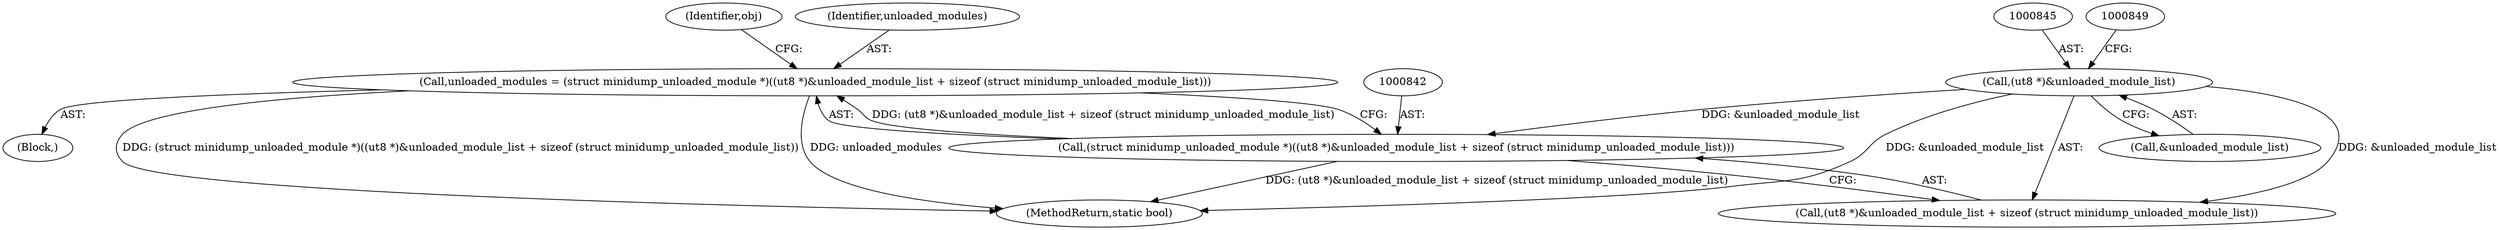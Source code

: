 digraph "0_radare2_40b021ba29c8f90ccf7c879fde2580bc73a17e8e_0@integer" {
"1000839" [label="(Call,unloaded_modules = (struct minidump_unloaded_module *)((ut8 *)&unloaded_module_list + sizeof (struct minidump_unloaded_module_list)))"];
"1000841" [label="(Call,(struct minidump_unloaded_module *)((ut8 *)&unloaded_module_list + sizeof (struct minidump_unloaded_module_list)))"];
"1000844" [label="(Call,(ut8 *)&unloaded_module_list)"];
"1000844" [label="(Call,(ut8 *)&unloaded_module_list)"];
"1000846" [label="(Call,&unloaded_module_list)"];
"1000853" [label="(Identifier,obj)"];
"1000841" [label="(Call,(struct minidump_unloaded_module *)((ut8 *)&unloaded_module_list + sizeof (struct minidump_unloaded_module_list)))"];
"1000843" [label="(Call,(ut8 *)&unloaded_module_list + sizeof (struct minidump_unloaded_module_list))"];
"1001137" [label="(MethodReturn,static bool)"];
"1000840" [label="(Identifier,unloaded_modules)"];
"1000838" [label="(Block,)"];
"1000839" [label="(Call,unloaded_modules = (struct minidump_unloaded_module *)((ut8 *)&unloaded_module_list + sizeof (struct minidump_unloaded_module_list)))"];
"1000839" -> "1000838"  [label="AST: "];
"1000839" -> "1000841"  [label="CFG: "];
"1000840" -> "1000839"  [label="AST: "];
"1000841" -> "1000839"  [label="AST: "];
"1000853" -> "1000839"  [label="CFG: "];
"1000839" -> "1001137"  [label="DDG: unloaded_modules"];
"1000839" -> "1001137"  [label="DDG: (struct minidump_unloaded_module *)((ut8 *)&unloaded_module_list + sizeof (struct minidump_unloaded_module_list))"];
"1000841" -> "1000839"  [label="DDG: (ut8 *)&unloaded_module_list + sizeof (struct minidump_unloaded_module_list)"];
"1000841" -> "1000843"  [label="CFG: "];
"1000842" -> "1000841"  [label="AST: "];
"1000843" -> "1000841"  [label="AST: "];
"1000841" -> "1001137"  [label="DDG: (ut8 *)&unloaded_module_list + sizeof (struct minidump_unloaded_module_list)"];
"1000844" -> "1000841"  [label="DDG: &unloaded_module_list"];
"1000844" -> "1000843"  [label="AST: "];
"1000844" -> "1000846"  [label="CFG: "];
"1000845" -> "1000844"  [label="AST: "];
"1000846" -> "1000844"  [label="AST: "];
"1000849" -> "1000844"  [label="CFG: "];
"1000844" -> "1001137"  [label="DDG: &unloaded_module_list"];
"1000844" -> "1000843"  [label="DDG: &unloaded_module_list"];
}
